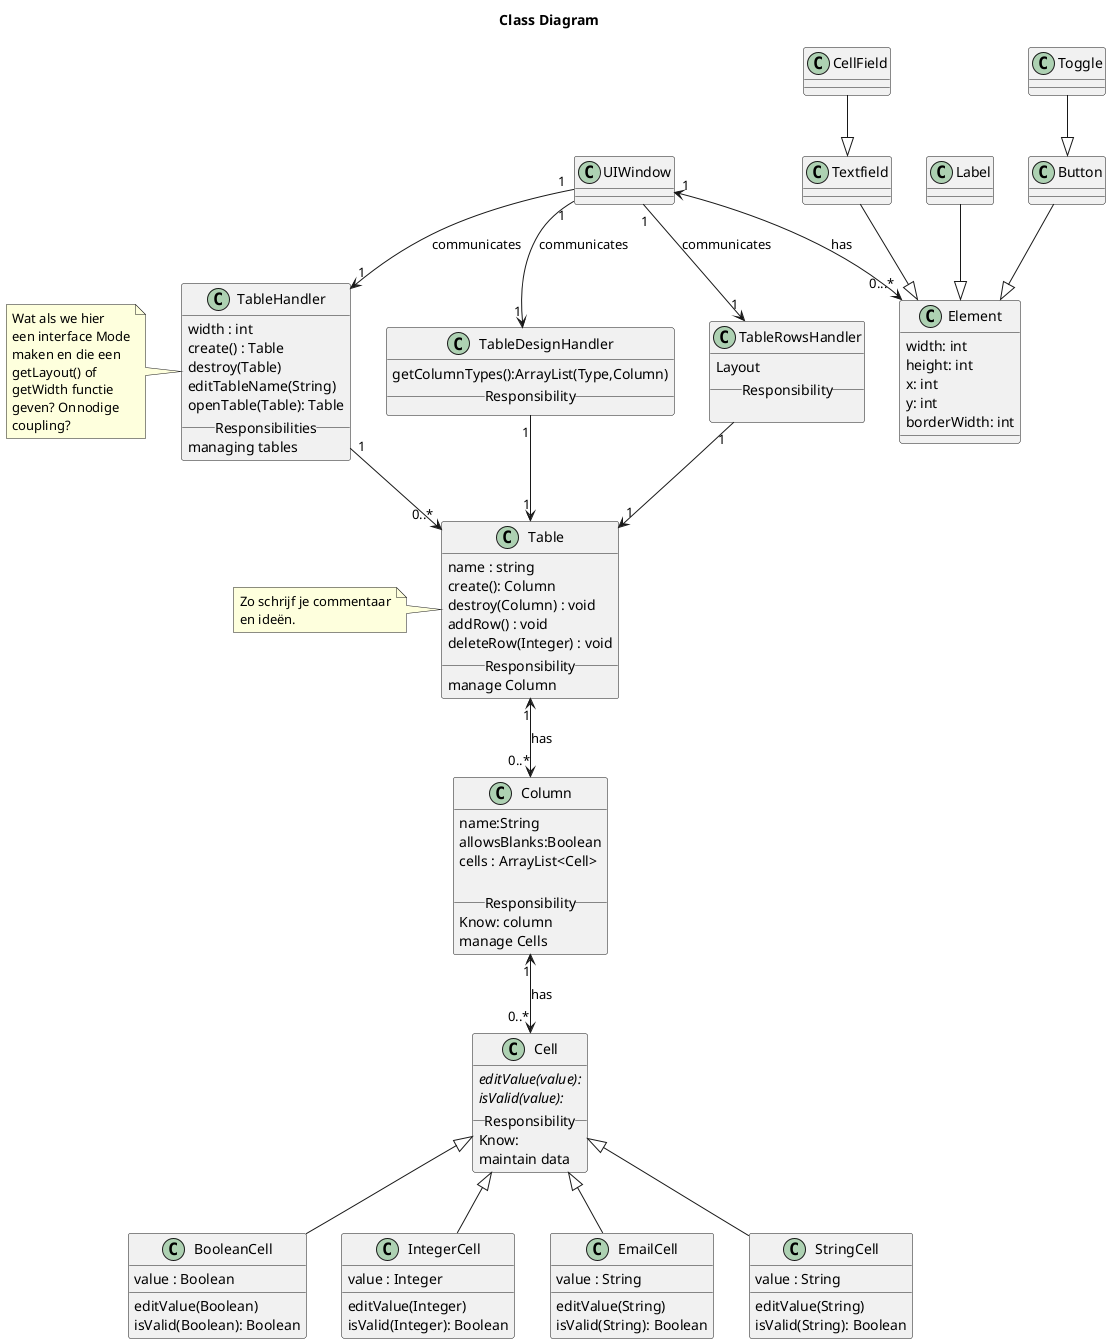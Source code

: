 @startuml
title Class Diagram

class Textfield{
}
Textfield --|> Element

class Label{
}
Label --|> Element

class Toggle{
}
Toggle --|> Button
class Button{
}
Button --|> Element

class CellField{
}
CellField --|> Textfield

class Element{
    width: int
    height: int
    x: int
    y: int
    borderWidth: int
}
UIWindow "1" <--> "0...*" Element: has

class UIWindow{
}

UIWindow "1" --> "1" TableHandler:  communicates
UIWindow "1" --> "1" TableDesignHandler:  communicates
UIWindow "1" --> "1" TableRowsHandler:  communicates


class TableHandler{
    width : int
    create() : Table
    destroy(Table)
    editTableName(String)
    openTable(Table): Table
    __Responsibilities__
    managing tables
}
note left
    Wat als we hier
    een interface Mode
    maken en die een
    getLayout() of
    getWidth functie
    geven? Onnodige
    coupling?
end note
TableHandler "1" --> "0..*" Table
TableDesignHandler "1" --> "1" Table
TableRowsHandler "1" --> "1" Table

note left
    Zo schrijf je commentaar
    en ideën.
end note

class TableDesignHandler{
    getColumnTypes():ArrayList(Type,Column)
__Responsibility__
}

class TableRowsHandler{
    Layout
__Responsibility__

}

class Table{
    name : string
    create(): Column
    destroy(Column) : void
    addRow() : void
    deleteRow(Integer) : void
__Responsibility__
manage Column
}



class Cell{
editValue(value): {abstract}
isValid(value): {abstract}
__Responsibility__
Know:
maintain data
}
Cell <|-- BooleanCell
Cell <|-- IntegerCell
Cell <|-- EmailCell
Cell <|-- StringCell

class Column{
name:String
allowsBlanks:Boolean
cells : ArrayList<Cell>

__Responsibility__
Know: column
manage Cells
}

Table "1" <--> "0..*" Column: has
Column "1" <--> "0..*" Cell: has

class BooleanCell{
value : Boolean
editValue(Boolean)
isValid(Boolean): Boolean
}
class StringCell{
value : String
editValue(String)
isValid(String): Boolean
}
class EmailCell{
value : String
editValue(String)
isValid(String): Boolean
}
class IntegerCell{
value : Integer
editValue(Integer)
isValid(Integer): Boolean
}
@enduml
